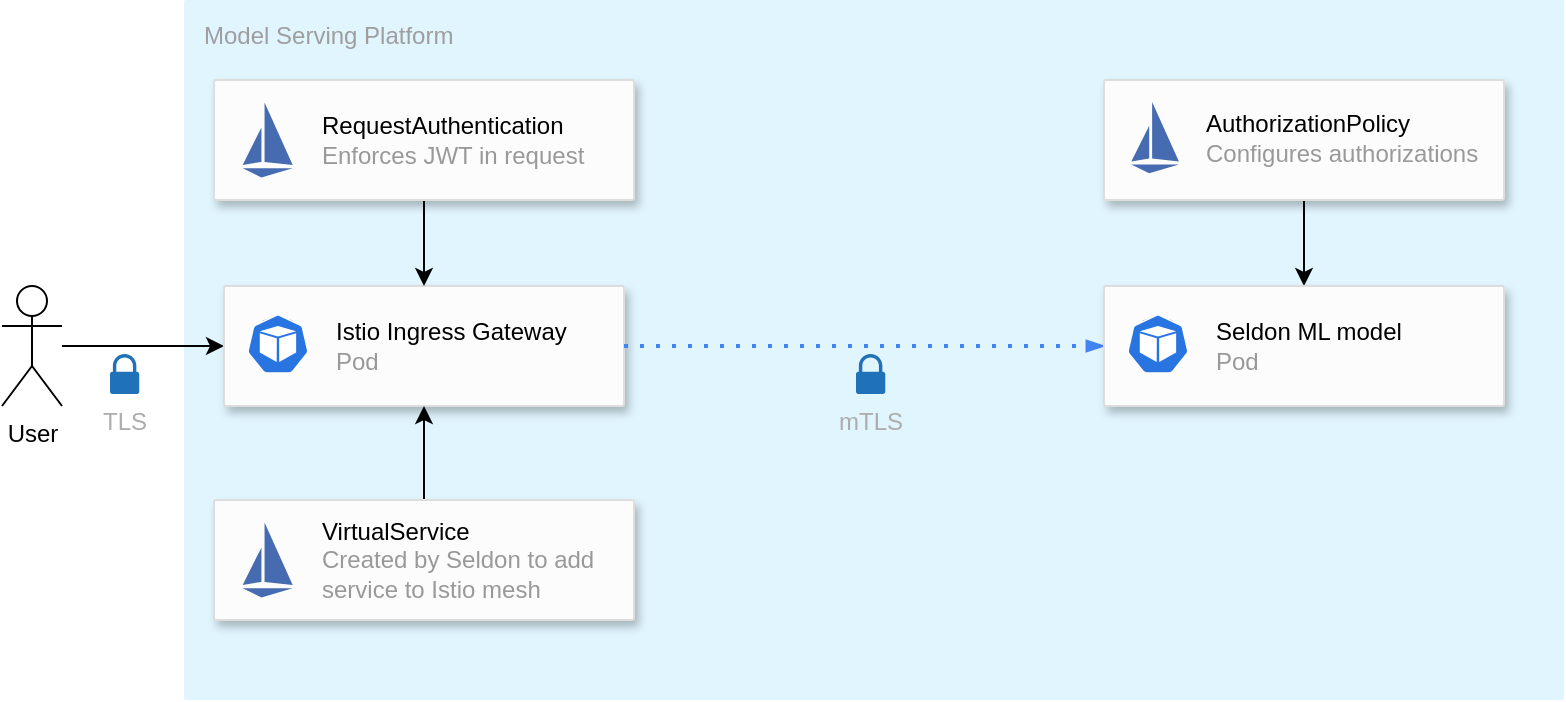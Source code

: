 <mxfile version="14.1.8" type="device"><diagram id="fAutp-Jmvf9JLI6hETob" name="Page-1"><mxGraphModel dx="2066" dy="1126" grid="1" gridSize="10" guides="1" tooltips="1" connect="1" arrows="1" fold="1" page="1" pageScale="1" pageWidth="827" pageHeight="1169" math="0" shadow="0" extFonts="Helvetica Neue^https://fonts.googleapis.com/css?family=Helvetica+Neue|Roboto^https://fonts.googleapis.com/css?family=Roboto|Roboto Bold^https://fonts.googleapis.com/css?family=Roboto+Bold"><root><mxCell id="0"/><mxCell id="1" parent="0"/><mxCell id="E1Q02cJtusx6KDvr3TM3-25" value="Model Serving Platform" style="points=[[0,0,0],[0.25,0,0],[0.5,0,0],[0.75,0,0],[1,0,0],[1,0.25,0],[1,0.5,0],[1,0.75,0],[1,1,0],[0.75,1,0],[0.5,1,0],[0.25,1,0],[0,1,0],[0,0.75,0],[0,0.5,0],[0,0.25,0]];rounded=1;absoluteArcSize=1;arcSize=2;html=1;strokeColor=none;gradientColor=none;shadow=0;dashed=0;fontSize=12;fontColor=#9E9E9E;align=left;verticalAlign=top;spacing=10;spacingTop=-4;fillColor=#E1F5FE;labelBackgroundColor=none;" parent="1" vertex="1"><mxGeometry x="130" y="20" width="690" height="350" as="geometry"/></mxCell><mxCell id="E1Q02cJtusx6KDvr3TM3-58" style="edgeStyle=orthogonalEdgeStyle;rounded=0;orthogonalLoop=1;jettySize=auto;html=1;fontFamily=Helvetica;fontColor=#ADADAD;" parent="1" source="E1Q02cJtusx6KDvr3TM3-12" target="E1Q02cJtusx6KDvr3TM3-29" edge="1"><mxGeometry relative="1" as="geometry"/></mxCell><mxCell id="E1Q02cJtusx6KDvr3TM3-12" value="User" style="shape=umlActor;verticalLabelPosition=bottom;verticalAlign=top;html=1;outlineConnect=0;labelBackgroundColor=none;fontFamily=Helvetica;FType=g;" parent="1" vertex="1"><mxGeometry x="39" y="163" width="30" height="60" as="geometry"/></mxCell><mxCell id="E1Q02cJtusx6KDvr3TM3-29" value="" style="strokeColor=#dddddd;shadow=1;strokeWidth=1;rounded=1;absoluteArcSize=1;arcSize=2;labelBackgroundColor=none;fontFamily=Helvetica;fillColor=#FCFCFC;" parent="1" vertex="1"><mxGeometry x="150" y="163" width="200" height="60" as="geometry"/></mxCell><mxCell id="E1Q02cJtusx6KDvr3TM3-30" value="&lt;font color=&quot;#000000&quot;&gt;Istio Ingress Gateway&lt;/font&gt;&lt;br&gt;Pod" style="dashed=0;connectable=0;html=1;fillColor=#5184F3;strokeColor=none;shape=mxgraph.gcp2.hexIcon;prIcon=bigquery;part=1;labelPosition=right;verticalLabelPosition=middle;align=left;verticalAlign=middle;spacingLeft=5;fontColor=#999999;fontSize=12;" parent="E1Q02cJtusx6KDvr3TM3-29" vertex="1"><mxGeometry y="0.5" width="44" height="39" relative="1" as="geometry"><mxPoint x="5" y="-19.5" as="offset"/></mxGeometry></mxCell><mxCell id="E1Q02cJtusx6KDvr3TM3-34" value="" style="html=1;dashed=0;whitespace=wrap;fillColor=#2875E2;strokeColor=#ffffff;points=[[0.005,0.63,0],[0.1,0.2,0],[0.9,0.2,0],[0.5,0,0],[0.995,0.63,0],[0.72,0.99,0],[0.5,1,0],[0.28,0.99,0]];shape=mxgraph.kubernetes.icon;prIcon=pod;labelBackgroundColor=none;fontFamily=Helvetica;" parent="E1Q02cJtusx6KDvr3TM3-29" vertex="1"><mxGeometry x="8.157" y="14" width="37.651" height="30" as="geometry"/></mxCell><mxCell id="w154GgAgMlSlfBS4YuFj-7" style="edgeStyle=orthogonalEdgeStyle;rounded=0;orthogonalLoop=1;jettySize=auto;html=1;" edge="1" parent="1" source="E1Q02cJtusx6KDvr3TM3-45" target="E1Q02cJtusx6KDvr3TM3-29"><mxGeometry relative="1" as="geometry"/></mxCell><mxCell id="E1Q02cJtusx6KDvr3TM3-45" value="" style="strokeColor=#dddddd;shadow=1;strokeWidth=1;rounded=1;absoluteArcSize=1;arcSize=2;labelBackgroundColor=none;fontFamily=Helvetica;fillColor=#FCFCFC;labelPosition=right;verticalLabelPosition=middle;align=left;verticalAlign=middle;" parent="1" vertex="1"><mxGeometry x="145" y="60" width="210" height="60" as="geometry"/></mxCell><mxCell id="E1Q02cJtusx6KDvr3TM3-46" value="RequestAuthentication&lt;br style=&quot;color: rgb(153 , 153 , 153)&quot;&gt;&lt;span style=&quot;color: rgb(153 , 153 , 153)&quot;&gt;Enforces JWT in request&lt;/span&gt;" style="shape=image;verticalLabelPosition=middle;labelBackgroundColor=none;verticalAlign=middle;aspect=fixed;imageAspect=0;image=data:image/svg+xml,PHN2ZyB4bWxucz0iaHR0cDovL3d3dy53My5vcmcvMjAwMC9zdmciIHZlcnNpb249IjEuMSIgdmlld0JveD0iMCAwIDMyMCAzMjAiPjxnIGlkPSJsb2dvIiBmaWxsPSIjNDY2QkIwIj48cG9seWdvbiBpZD0iaHVsbCIgcG9pbnRzPSI4MCAyNTAgMjQwIDI1MCAxNDAgMjgwIDgwIDI1MCIvPjxwb2x5Z29uIGlkPSJtYWluc2FpbCIgcG9pbnRzPSI4MCAyNDAgMTQwIDIzMCAxNDAgMTIwIDgwIDI0MCIvPjxwb2x5Z29uIGlkPSJoZWFkc2FpbCIgcG9pbnRzPSIxNTAgMjMwIDI0MCAyNDAgMTUwIDQwIDE1MCAyMzAiLz48L2c+PC9zdmc+;html=1;align=left;labelPosition=right;" parent="E1Q02cJtusx6KDvr3TM3-45" vertex="1"><mxGeometry x="1.838" y="5" width="50" height="50" as="geometry"/></mxCell><mxCell id="E1Q02cJtusx6KDvr3TM3-74" value="" style="edgeStyle=orthogonalEdgeStyle;fontSize=12;html=1;endArrow=blockThin;endFill=1;rounded=0;strokeWidth=2;endSize=4;startSize=4;dashed=1;dashPattern=1 3;strokeColor=#4284F3;" parent="1" source="E1Q02cJtusx6KDvr3TM3-29" edge="1"><mxGeometry width="100" relative="1" as="geometry"><mxPoint x="350" y="193" as="sourcePoint"/><mxPoint x="590" y="193" as="targetPoint"/></mxGeometry></mxCell><mxCell id="E1Q02cJtusx6KDvr3TM3-76" value="mTLS" style="pointerEvents=1;shadow=0;dashed=0;html=1;strokeColor=none;labelPosition=center;verticalLabelPosition=bottom;verticalAlign=top;outlineConnect=0;align=center;shape=mxgraph.office.security.lock_protected;fillColor=#2072B8;labelBackgroundColor=none;fontFamily=Helvetica;fontColor=#ADADAD;" parent="1" vertex="1"><mxGeometry x="466" y="197" width="14.62" height="20" as="geometry"/></mxCell><mxCell id="w154GgAgMlSlfBS4YuFj-3" value="TLS" style="pointerEvents=1;shadow=0;dashed=0;html=1;strokeColor=none;labelPosition=center;verticalLabelPosition=bottom;verticalAlign=top;outlineConnect=0;align=center;shape=mxgraph.office.security.lock_protected;fillColor=#2072B8;labelBackgroundColor=none;fontFamily=Helvetica;fontColor=#ADADAD;" vertex="1" parent="1"><mxGeometry x="93" y="197" width="14.62" height="20" as="geometry"/></mxCell><mxCell id="w154GgAgMlSlfBS4YuFj-14" style="edgeStyle=orthogonalEdgeStyle;rounded=0;orthogonalLoop=1;jettySize=auto;html=1;" edge="1" parent="1" source="w154GgAgMlSlfBS4YuFj-8" target="w154GgAgMlSlfBS4YuFj-11"><mxGeometry relative="1" as="geometry"/></mxCell><mxCell id="w154GgAgMlSlfBS4YuFj-8" value="" style="strokeColor=#dddddd;shadow=1;strokeWidth=1;rounded=1;absoluteArcSize=1;arcSize=2;labelBackgroundColor=none;fontFamily=Helvetica;fillColor=#FCFCFC;labelPosition=right;verticalLabelPosition=middle;align=left;verticalAlign=middle;" vertex="1" parent="1"><mxGeometry x="590" y="60" width="200" height="60" as="geometry"/></mxCell><mxCell id="w154GgAgMlSlfBS4YuFj-9" value="AuthorizationPolicy&lt;br style=&quot;color: rgb(153 , 153 , 153)&quot;&gt;&lt;font color=&quot;#999999&quot;&gt;Configures authorizations&lt;/font&gt;" style="shape=image;verticalLabelPosition=middle;labelBackgroundColor=none;verticalAlign=middle;aspect=fixed;imageAspect=0;image=data:image/svg+xml,PHN2ZyB4bWxucz0iaHR0cDovL3d3dy53My5vcmcvMjAwMC9zdmciIHZlcnNpb249IjEuMSIgdmlld0JveD0iMCAwIDMyMCAzMjAiPjxnIGlkPSJsb2dvIiBmaWxsPSIjNDY2QkIwIj48cG9seWdvbiBpZD0iaHVsbCIgcG9pbnRzPSI4MCAyNTAgMjQwIDI1MCAxNDAgMjgwIDgwIDI1MCIvPjxwb2x5Z29uIGlkPSJtYWluc2FpbCIgcG9pbnRzPSI4MCAyNDAgMTQwIDIzMCAxNDAgMTIwIDgwIDI0MCIvPjxwb2x5Z29uIGlkPSJoZWFkc2FpbCIgcG9pbnRzPSIxNTAgMjMwIDI0MCAyNDAgMTUwIDQwIDE1MCAyMzAiLz48L2c+PC9zdmc+;html=1;align=left;labelPosition=right;" vertex="1" parent="w154GgAgMlSlfBS4YuFj-8"><mxGeometry x="1.75" y="5" width="47.619" height="47.619" as="geometry"/></mxCell><mxCell id="w154GgAgMlSlfBS4YuFj-11" value="" style="strokeColor=#dddddd;shadow=1;strokeWidth=1;rounded=1;absoluteArcSize=1;arcSize=2;labelBackgroundColor=none;fontFamily=Helvetica;fillColor=#FCFCFC;" vertex="1" parent="1"><mxGeometry x="590" y="163" width="200" height="60" as="geometry"/></mxCell><mxCell id="w154GgAgMlSlfBS4YuFj-12" value="&lt;font color=&quot;#000000&quot;&gt;Seldon ML model&lt;/font&gt;&lt;br&gt;Pod" style="dashed=0;connectable=0;html=1;fillColor=#5184F3;strokeColor=none;shape=mxgraph.gcp2.hexIcon;prIcon=bigquery;part=1;labelPosition=right;verticalLabelPosition=middle;align=left;verticalAlign=middle;spacingLeft=5;fontColor=#999999;fontSize=12;" vertex="1" parent="w154GgAgMlSlfBS4YuFj-11"><mxGeometry y="0.5" width="44" height="39" relative="1" as="geometry"><mxPoint x="5" y="-19.5" as="offset"/></mxGeometry></mxCell><mxCell id="w154GgAgMlSlfBS4YuFj-13" value="" style="html=1;dashed=0;whitespace=wrap;fillColor=#2875E2;strokeColor=#ffffff;points=[[0.005,0.63,0],[0.1,0.2,0],[0.9,0.2,0],[0.5,0,0],[0.995,0.63,0],[0.72,0.99,0],[0.5,1,0],[0.28,0.99,0]];shape=mxgraph.kubernetes.icon;prIcon=pod;labelBackgroundColor=none;fontFamily=Helvetica;" vertex="1" parent="w154GgAgMlSlfBS4YuFj-11"><mxGeometry x="8.157" y="14" width="37.651" height="30" as="geometry"/></mxCell><mxCell id="w154GgAgMlSlfBS4YuFj-17" style="edgeStyle=orthogonalEdgeStyle;rounded=0;orthogonalLoop=1;jettySize=auto;html=1;" edge="1" parent="1" source="w154GgAgMlSlfBS4YuFj-15" target="E1Q02cJtusx6KDvr3TM3-29"><mxGeometry relative="1" as="geometry"/></mxCell><mxCell id="w154GgAgMlSlfBS4YuFj-15" value="" style="strokeColor=#dddddd;shadow=1;strokeWidth=1;rounded=1;absoluteArcSize=1;arcSize=2;labelBackgroundColor=none;fontFamily=Helvetica;fillColor=#FCFCFC;labelPosition=right;verticalLabelPosition=middle;align=left;verticalAlign=middle;" vertex="1" parent="1"><mxGeometry x="145" y="270" width="210" height="60" as="geometry"/></mxCell><mxCell id="w154GgAgMlSlfBS4YuFj-16" value="VirtualService&lt;br style=&quot;color: rgb(153 , 153 , 153)&quot;&gt;&lt;span style=&quot;color: rgb(153 , 153 , 153)&quot;&gt;Created by Seldon to add&lt;br&gt;service to Istio mesh&lt;br&gt;&lt;/span&gt;" style="shape=image;verticalLabelPosition=middle;labelBackgroundColor=none;verticalAlign=middle;aspect=fixed;imageAspect=0;image=data:image/svg+xml,PHN2ZyB4bWxucz0iaHR0cDovL3d3dy53My5vcmcvMjAwMC9zdmciIHZlcnNpb249IjEuMSIgdmlld0JveD0iMCAwIDMyMCAzMjAiPjxnIGlkPSJsb2dvIiBmaWxsPSIjNDY2QkIwIj48cG9seWdvbiBpZD0iaHVsbCIgcG9pbnRzPSI4MCAyNTAgMjQwIDI1MCAxNDAgMjgwIDgwIDI1MCIvPjxwb2x5Z29uIGlkPSJtYWluc2FpbCIgcG9pbnRzPSI4MCAyNDAgMTQwIDIzMCAxNDAgMTIwIDgwIDI0MCIvPjxwb2x5Z29uIGlkPSJoZWFkc2FpbCIgcG9pbnRzPSIxNTAgMjMwIDI0MCAyNDAgMTUwIDQwIDE1MCAyMzAiLz48L2c+PC9zdmc+;html=1;align=left;labelPosition=right;" vertex="1" parent="w154GgAgMlSlfBS4YuFj-15"><mxGeometry x="1.838" y="5" width="50" height="50" as="geometry"/></mxCell></root></mxGraphModel></diagram></mxfile>